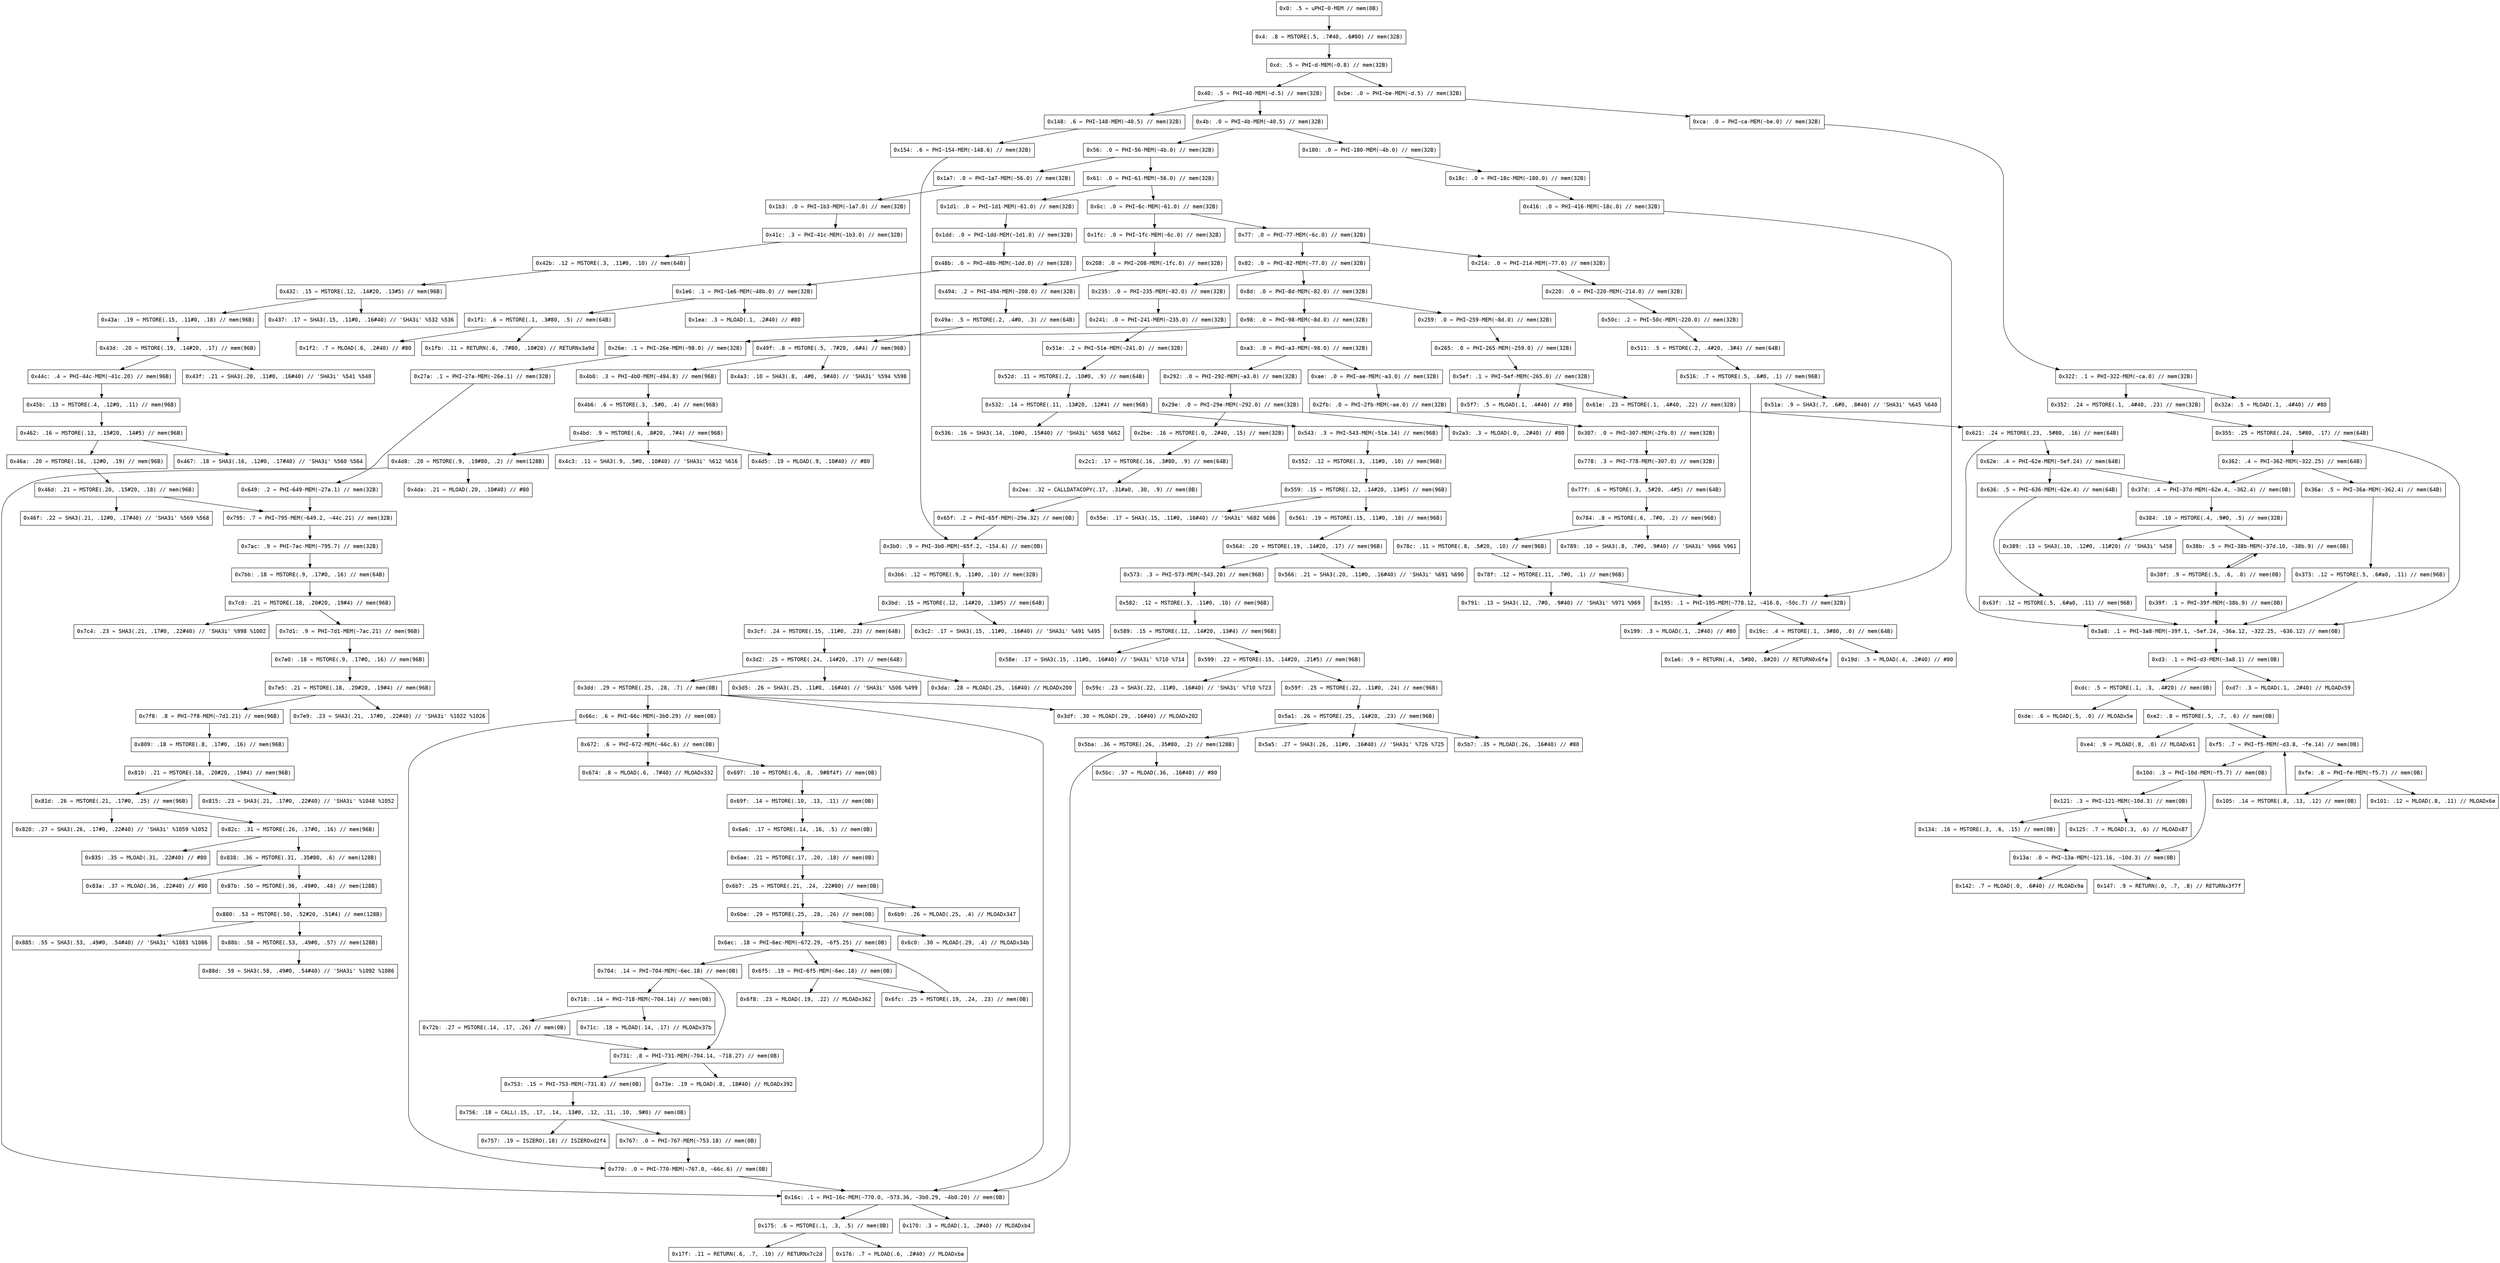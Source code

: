 
digraph G {
graph [fontname = "consolas"];
node  [fontname = "consolas"];
edge  [fontname = "consolas"];
instruction_3 [label="0x0: .5 = uPHI~0-MEM // mem(0B)", shape="record"];
instruction_2 [label="0x4: .8 = MSTORE(.5, .7#40, .6#80) // mem(32B)", shape="record"];
instruction_1280 [label="0xd: .5 = PHI~d-MEM(~0.8) // mem(32B)", shape="record"];
instruction_1281 [label="0x40: .5 = PHI~40-MEM(~d.5) // mem(32B)", shape="record"];
instruction_1250 [label="0xbe: .0 = PHI~be-MEM(~d.5) // mem(32B)", shape="record"];
instruction_1251 [label="0x148: .6 = PHI~148-MEM(~40.5) // mem(32B)", shape="record"];
instruction_1313 [label="0x4b: .0 = PHI~4b-MEM(~40.5) // mem(32B)", shape="record"];
instruction_1158 [label="0xca: .0 = PHI~ca-MEM(~be.0) // mem(32B)", shape="record"];
instruction_1172 [label="0x154: .6 = PHI~154-MEM(~148.6) // mem(32B)", shape="record"];
instruction_1282 [label="0x56: .0 = PHI~56-MEM(~4b.0) // mem(32B)", shape="record"];
instruction_1289 [label="0x180: .0 = PHI~180-MEM(~4b.0) // mem(32B)", shape="record"];
instruction_412 [label="0x322: .1 = PHI~322-MEM(~ca.0) // mem(32B)", shape="record"];
instruction_494 [label="0x3b0: .9 = PHI~3b0-MEM(~65f.2, ~154.6) // mem(0B)", shape="record"];
instruction_1252 [label="0x1a7: .0 = PHI~1a7-MEM(~56.0) // mem(32B)", shape="record"];
instruction_1314 [label="0x61: .0 = PHI~61-MEM(~56.0) // mem(32B)", shape="record"];
instruction_1259 [label="0x18c: .0 = PHI~18c-MEM(~180.0) // mem(32B)", shape="record"];
instruction_431 [label="0x352: .24 = MSTORE(.1, .4#40, .23) // mem(32B)", shape="record"];
instruction_411 [label="0x32a: .5 = MLOAD(.1, .4#40) // #80", shape="record"];
instruction_493 [label="0x3b6: .12 = MSTORE(.9, .11#0, .10) // mem(32B)", shape="record"];
instruction_1173 [label="0x1b3: .0 = PHI~1b3-MEM(~1a7.0) // mem(32B)", shape="record"];
instruction_1290 [label="0x1d1: .0 = PHI~1d1-MEM(~61.0) // mem(32B)", shape="record"];
instruction_1283 [label="0x6c: .0 = PHI~6c-MEM(~61.0) // mem(32B)", shape="record"];
instruction_1187 [label="0x416: .0 = PHI~416-MEM(~18c.0) // mem(32B)", shape="record"];
instruction_432 [label="0x355: .25 = MSTORE(.24, .5#80, .17) // mem(64B)", shape="record"];
instruction_497 [label="0x3bd: .15 = MSTORE(.12, .14#20, .13#5) // mem(64B)", shape="record"];
instruction_535 [label="0x41c: .3 = PHI~41c-MEM(~1b3.0) // mem(32B)", shape="record"];
instruction_1260 [label="0x1dd: .0 = PHI~1dd-MEM(~1d1.0) // mem(32B)", shape="record"];
instruction_1253 [label="0x1fc: .0 = PHI~1fc-MEM(~6c.0) // mem(32B)", shape="record"];
instruction_1284 [label="0x77: .0 = PHI~77-MEM(~6c.0) // mem(32B)", shape="record"];
instruction_204 [label="0x195: .1 = PHI~195-MEM(~778.12, ~416.0, ~50c.7) // mem(32B)", shape="record"];
instruction_1117 [label="0x362: .4 = PHI~362-MEM(~322.25) // mem(64B)", shape="record"];
instruction_1329 [label="0x3a8: .1 = PHI~3a8-MEM(~39f.1, ~5ef.24, ~36a.12, ~322.25, ~636.12) // mem(0B)", shape="record"];
instruction_499 [label="0x3c2: .17 = SHA3(.15, .11#0, .16#40) // 'SHA3i' %491 %495", shape="record"];
instruction_507 [label="0x3cf: .24 = MSTORE(.15, .11#0, .23) // mem(64B)", shape="record"];
instruction_534 [label="0x42b: .12 = MSTORE(.3, .11#0, .10) // mem(64B)", shape="record"];
instruction_1189 [label="0x48b: .0 = PHI~48b-MEM(~1dd.0) // mem(32B)", shape="record"];
instruction_1174 [label="0x208: .0 = PHI~208-MEM(~1fc.0) // mem(32B)", shape="record"];
instruction_1285 [label="0x82: .0 = PHI~82-MEM(~77.0) // mem(32B)", shape="record"];
instruction_1254 [label="0x214: .0 = PHI~214-MEM(~77.0) // mem(32B)", shape="record"];
instruction_206 [label="0x19c: .4 = MSTORE(.1, .3#80, .0) // mem(64B)", shape="record"];
instruction_203 [label="0x199: .3 = MLOAD(.1, .2#40) // #80", shape="record"];
instruction_449 [label="0x36a: .5 = PHI~36a-MEM(~362.4) // mem(64B)", shape="record"];
instruction_461 [label="0x37d: .4 = PHI~37d-MEM(~62e.4, ~362.4) // mem(0B)", shape="record"];
instruction_90 [label="0xd3: .1 = PHI~d3-MEM(~3a8.1) // mem(0B)", shape="record"];
instruction_508 [label="0x3d2: .25 = MSTORE(.24, .14#20, .17) // mem(64B)", shape="record"];
instruction_538 [label="0x432: .15 = MSTORE(.12, .14#20, .13#5) // mem(96B)", shape="record"];
instruction_249 [label="0x1e6: .1 = PHI~1e6-MEM(~48b.0) // mem(32B)", shape="record"];
instruction_597 [label="0x494: .2 = PHI~494-MEM(~208.0) // mem(32B)", shape="record"];
instruction_1286 [label="0x8d: .0 = PHI~8d-MEM(~82.0) // mem(32B)", shape="record"];
instruction_1255 [label="0x235: .0 = PHI~235-MEM(~82.0) // mem(32B)", shape="record"];
instruction_1175 [label="0x220: .0 = PHI~220-MEM(~214.0) // mem(32B)", shape="record"];
instruction_211 [label="0x1a6: .9 = RETURN(.4, .5#80, .8#20) // RETURN0x6fa", shape="record"];
instruction_207 [label="0x19d: .5 = MLOAD(.4, .2#40) // #80", shape="record"];
instruction_448 [label="0x373: .12 = MSTORE(.5, .6#a0, .11) // mem(96B)", shape="record"];
instruction_460 [label="0x384: .10 = MSTORE(.4, .9#0, .5) // mem(32B)", shape="record"];
instruction_92 [label="0xdc: .5 = MSTORE(.1, .3, .4#20) // mem(0B)", shape="record"];
instruction_89 [label="0xd7: .3 = MLOAD(.1, .2#40) // MLOADx59", shape="record"];
instruction_509 [label="0x3d5: .26 = SHA3(.25, .11#0, .16#40) // 'SHA3i' %506 %499", shape="record"];
instruction_512 [label="0x3da: .28 = MLOAD(.25, .16#40) // MLOADx200", shape="record"];
instruction_513 [label="0x3dd: .29 = MSTORE(.25, .28, .7) // mem(0B)", shape="record"];
instruction_542 [label="0x43a: .19 = MSTORE(.15, .11#0, .18) // mem(96B)", shape="record"];
instruction_540 [label="0x437: .17 = SHA3(.15, .11#0, .16#40) // 'SHA3i' %532 %536", shape="record"];
instruction_253 [label="0x1f1: .6 = MSTORE(.1, .3#80, .5) // mem(64B)", shape="record"];
instruction_248 [label="0x1ea: .3 = MLOAD(.1, .2#40) // #80", shape="record"];
instruction_596 [label="0x49a: .5 = MSTORE(.2, .4#0, .3) // mem(64B)", shape="record"];
instruction_1256 [label="0x259: .0 = PHI~259-MEM(~8d.0) // mem(32B)", shape="record"];
instruction_1287 [label="0x98: .0 = PHI~98-MEM(~8d.0) // mem(32B)", shape="record"];
instruction_1176 [label="0x241: .0 = PHI~241-MEM(~235.0) // mem(32B)", shape="record"];
instruction_643 [label="0x50c: .2 = PHI~50c-MEM(~220.0) // mem(32B)", shape="record"];
instruction_469 [label="0x38b: .5 = PHI~38b-MEM(~37d.10, ~38b.9) // mem(0B)", shape="record"];
instruction_464 [label="0x389: .13 = SHA3(.10, .12#0, .11#20) // 'SHA3i' %458", shape="record"];
instruction_94 [label="0xde: .6 = MLOAD(.5, .0) // MLOADx5e", shape="record"];
instruction_96 [label="0xe2: .8 = MSTORE(.5, .7, .6) // mem(0B)", shape="record"];
instruction_514 [label="0x3df: .30 = MLOAD(.29, .16#40) // MLOADx202", shape="record"];
instruction_1125 [label="0x66c: .6 = PHI~66c-MEM(~3b0.29) // mem(0B)", shape="record"];
instruction_181 [label="0x16c: .1 = PHI~16c-MEM(~770.0, ~573.36, ~3b0.29, ~4b0.20) // mem(0B)", shape="record"];
instruction_543 [label="0x43d: .20 = MSTORE(.19, .14#20, .17) // mem(96B)", shape="record"];
instruction_258 [label="0x1fb: .11 = RETURN(.6, .7#80, .10#20) // RETURNx3a9d", shape="record"];
instruction_254 [label="0x1f2: .7 = MLOAD(.6, .2#40) // #80", shape="record"];
instruction_600 [label="0x49f: .8 = MSTORE(.5, .7#20, .6#4) // mem(96B)", shape="record"];
instruction_1177 [label="0x265: .0 = PHI~265-MEM(~259.0) // mem(32B)", shape="record"];
instruction_1257 [label="0xa3: .0 = PHI~a3-MEM(~98.0) // mem(32B)", shape="record"];
instruction_1322 [label="0x26e: .1 = PHI~26e-MEM(~98.0) // mem(32B)", shape="record"];
instruction_661 [label="0x51e: .2 = PHI~51e-MEM(~241.0) // mem(32B)", shape="record"];
instruction_642 [label="0x511: .5 = MSTORE(.2, .4#20, .3#4) // mem(64B)", shape="record"];
instruction_468 [label="0x38f: .9 = MSTORE(.5, .6, .8) // mem(0B)", shape="record"];
instruction_1109 [label="0xf5: .7 = PHI~f5-MEM(~d3.8, ~fe.14) // mem(0B)", shape="record"];
instruction_97 [label="0xe4: .9 = MLOAD(.8, .0) // MLOADx61", shape="record"];
instruction_819 [label="0x672: .6 = PHI~672-MEM(~66c.6) // mem(0B)", shape="record"];
instruction_1350 [label="0x770: .0 = PHI~770-MEM(~767.0, ~66c.6) // mem(0B)", shape="record"];
instruction_185 [label="0x175: .6 = MSTORE(.1, .3, .5) // mem(0B)", shape="record"];
instruction_180 [label="0x170: .3 = MLOAD(.1, .2#40) // MLOADxb4", shape="record"];
instruction_544 [label="0x43f: .21 = SHA3(.20, .11#0, .16#40) // 'SHA3i' %541 %540", shape="record"];
instruction_563 [label="0x44c: .4 = PHI~44c-MEM(~41c.20) // mem(96B)", shape="record"];
instruction_615 [label="0x4b0: .3 = PHI~4b0-MEM(~494.8) // mem(96B)", shape="record"];
instruction_602 [label="0x4a3: .10 = SHA3(.8, .4#0, .9#40) // 'SHA3i' %594 %598", shape="record"];
instruction_752 [label="0x5ef: .1 = PHI~5ef-MEM(~265.0) // mem(32B)", shape="record"];
instruction_1178 [label="0x292: .0 = PHI~292-MEM(~a3.0) // mem(32B)", shape="record"];
instruction_1288 [label="0xae: .0 = PHI~ae-MEM(~a3.0) // mem(32B)", shape="record"];
instruction_1305 [label="0x27a: .1 = PHI~27a-MEM(~26e.1) // mem(32B)", shape="record"];
instruction_660 [label="0x52d: .11 = MSTORE(.2, .10#0, .9) // mem(64B)", shape="record"];
instruction_646 [label="0x516: .7 = MSTORE(.5, .6#0, .1) // mem(96B)", shape="record"];
instruction_1346 [label="0x39f: .1 = PHI~39f-MEM(~38b.9) // mem(0B)", shape="record"];
instruction_1111 [label="0x10d: .3 = PHI~10d-MEM(~f5.7) // mem(0B)", shape="record"];
instruction_111 [label="0xfe: .8 = PHI~fe-MEM(~f5.7) // mem(0B)", shape="record"];
instruction_818 [label="0x674: .8 = MLOAD(.6, .7#40) // MLOADx332", shape="record"];
instruction_821 [label="0x697: .10 = MSTORE(.6, .8, .9#8f4f) // mem(0B)", shape="record"];
instruction_190 [label="0x17f: .11 = RETURN(.6, .7, .10) // RETURNx7c2d", shape="record"];
instruction_186 [label="0x176: .7 = MLOAD(.6, .2#40) // MLOADxba", shape="record"];
instruction_562 [label="0x45b: .13 = MSTORE(.4, .12#0, .11) // mem(96B)", shape="record"];
instruction_614 [label="0x4b6: .6 = MSTORE(.3, .5#0, .4) // mem(96B)", shape="record"];
instruction_751 [label="0x5f7: .5 = MLOAD(.1, .4#40) // #80", shape="record"];
instruction_770 [label="0x61e: .23 = MSTORE(.1, .4#40, .22) // mem(32B)", shape="record"];
instruction_354 [label="0x29e: .0 = PHI~29e-MEM(~292.0) // mem(32B)", shape="record"];
instruction_1258 [label="0x2fb: .0 = PHI~2fb-MEM(~ae.0) // mem(32B)", shape="record"];
instruction_1269 [label="0x649: .2 = PHI~649-MEM(~27a.1) // mem(32B)", shape="record"];
instruction_664 [label="0x532: .14 = MSTORE(.11, .13#20, .12#4) // mem(96B)", shape="record"];
instruction_648 [label="0x51a: .9 = SHA3(.7, .6#0, .8#40) // 'SHA3i' %645 %640", shape="record"];
instruction_155 [label="0x13a: .0 = PHI~13a-MEM(~121.16, ~10d.3) // mem(0B)", shape="record"];
instruction_136 [label="0x121: .3 = PHI~121-MEM(~10d.3) // mem(0B)", shape="record"];
instruction_110 [label="0x101: .12 = MLOAD(.8, .11) // MLOADx6e", shape="record"];
instruction_114 [label="0x105: .14 = MSTORE(.8, .13, .12) // mem(0B)", shape="record"];
instruction_825 [label="0x69f: .14 = MSTORE(.10, .13, .11) // mem(0B)", shape="record"];
instruction_566 [label="0x462: .16 = MSTORE(.13, .15#20, .14#5) // mem(96B)", shape="record"];
instruction_618 [label="0x4bd: .9 = MSTORE(.6, .8#20, .7#4) // mem(96B)", shape="record"];
instruction_771 [label="0x621: .24 = MSTORE(.23, .5#80, .16) // mem(64B)", shape="record"];
instruction_353 [label="0x2a3: .3 = MLOAD(.0, .2#40) // #80", shape="record"];
instruction_367 [label="0x2be: .16 = MSTORE(.0, .2#40, .15) // mem(32B)", shape="record"];
instruction_1179 [label="0x307: .0 = PHI~307-MEM(~2fb.0) // mem(32B)", shape="record"];
instruction_1238 [label="0x795: .7 = PHI~795-MEM(~649.2, ~44c.21) // mem(32B)", shape="record"];
instruction_666 [label="0x536: .16 = SHA3(.14, .10#0, .15#40) // 'SHA3i' %658 %662", shape="record"];
instruction_685 [label="0x543: .3 = PHI~543-MEM(~51e.14) // mem(96B)", shape="record"];
instruction_154 [label="0x142: .7 = MLOAD(.0, .6#40) // MLOADx9a", shape="record"];
instruction_157 [label="0x147: .9 = RETURN(.0, .7, .8) // RETURNx3f7f", shape="record"];
instruction_145 [label="0x134: .16 = MSTORE(.3, .6, .15) // mem(0B)", shape="record"];
instruction_135 [label="0x125: .7 = MLOAD(.3, .6) // MLOADx87", shape="record"];
instruction_829 [label="0x6a6: .17 = MSTORE(.14, .16, .5) // mem(0B)", shape="record"];
instruction_570 [label="0x46a: .20 = MSTORE(.16, .12#0, .19) // mem(96B)", shape="record"];
instruction_568 [label="0x467: .18 = SHA3(.16, .12#0, .17#40) // 'SHA3i' %560 %564", shape="record"];
instruction_629 [label="0x4d5: .19 = MLOAD(.9, .10#40) // #80", shape="record"];
instruction_630 [label="0x4d8: .20 = MSTORE(.9, .19#80, .2) // mem(128B)", shape="record"];
instruction_620 [label="0x4c3: .11 = SHA3(.9, .5#0, .10#40) // 'SHA3i' %612 %616", shape="record"];
instruction_1124 [label="0x62e: .4 = PHI~62e-MEM(~5ef.24) // mem(64B)", shape="record"];
instruction_368 [label="0x2c1: .17 = MSTORE(.16, .3#80, .9) // mem(64B)", shape="record"];
instruction_964 [label="0x778: .3 = PHI~778-MEM(~307.0) // mem(32B)", shape="record"];
instruction_1001 [label="0x7ac: .9 = PHI~7ac-MEM(~795.7) // mem(32B)", shape="record"];
instruction_684 [label="0x552: .12 = MSTORE(.3, .11#0, .10) // mem(96B)", shape="record"];
instruction_833 [label="0x6ae: .21 = MSTORE(.17, .20, .18) // mem(0B)", shape="record"];
instruction_571 [label="0x46d: .21 = MSTORE(.20, .15#20, .18) // mem(96B)", shape="record"];
instruction_631 [label="0x4da: .21 = MLOAD(.20, .10#40) // #80", shape="record"];
instruction_788 [label="0x636: .5 = PHI~636-MEM(~62e.4) // mem(64B)", shape="record"];
instruction_383 [label="0x2ea: .32 = CALLDATACOPY(.17, .31#a0, .30, .9) // mem(0B)", shape="record"];
instruction_963 [label="0x77f: .6 = MSTORE(.3, .5#20, .4#5) // mem(64B)", shape="record"];
instruction_1000 [label="0x7bb: .18 = MSTORE(.9, .17#0, .16) // mem(64B)", shape="record"];
instruction_688 [label="0x559: .15 = MSTORE(.12, .14#20, .13#5) // mem(96B)", shape="record"];
instruction_837 [label="0x6b7: .25 = MSTORE(.21, .24, .22#80) // mem(0B)", shape="record"];
instruction_572 [label="0x46f: .22 = SHA3(.21, .12#0, .17#40) // 'SHA3i' %569 %568", shape="record"];
instruction_787 [label="0x63f: .12 = MSTORE(.5, .6#a0, .11) // mem(96B)", shape="record"];
instruction_1203 [label="0x65f: .2 = PHI~65f-MEM(~29e.32) // mem(0B)", shape="record"];
instruction_967 [label="0x784: .8 = MSTORE(.6, .7#0, .2) // mem(96B)", shape="record"];
instruction_1004 [label="0x7c0: .21 = MSTORE(.18, .20#20, .19#4) // mem(96B)", shape="record"];
instruction_690 [label="0x55e: .17 = SHA3(.15, .11#0, .16#40) // 'SHA3i' %682 %686", shape="record"];
instruction_692 [label="0x561: .19 = MSTORE(.15, .11#0, .18) // mem(96B)", shape="record"];
instruction_842 [label="0x6be: .29 = MSTORE(.25, .28, .26) // mem(0B)", shape="record"];
instruction_839 [label="0x6b9: .26 = MLOAD(.25, .4) // MLOADx347", shape="record"];
instruction_970 [label="0x78c: .11 = MSTORE(.8, .5#20, .10) // mem(96B)", shape="record"];
instruction_969 [label="0x789: .10 = SHA3(.8, .7#0, .9#40) // 'SHA3i' %966 %961", shape="record"];
instruction_1006 [label="0x7c4: .23 = SHA3(.21, .17#0, .22#40) // 'SHA3i' %998 %1002", shape="record"];
instruction_1025 [label="0x7d1: .9 = PHI~7d1-MEM(~7ac.21) // mem(96B)", shape="record"];
instruction_693 [label="0x564: .20 = MSTORE(.19, .14#20, .17) // mem(96B)", shape="record"];
instruction_1130 [label="0x6ec: .18 = PHI~6ec-MEM(~672.29, ~6f5.25) // mem(0B)", shape="record"];
instruction_843 [label="0x6c0: .30 = MLOAD(.29, .4) // MLOADx34b", shape="record"];
instruction_972 [label="0x78f: .12 = MSTORE(.11, .7#0, .1) // mem(96B)", shape="record"];
instruction_1024 [label="0x7e0: .18 = MSTORE(.9, .17#0, .16) // mem(96B)", shape="record"];
instruction_694 [label="0x566: .21 = SHA3(.20, .11#0, .16#40) // 'SHA3i' %691 %690", shape="record"];
instruction_713 [label="0x573: .3 = PHI~573-MEM(~543.20) // mem(96B)", shape="record"];
instruction_867 [label="0x6f5: .19 = PHI~6f5-MEM(~6ec.18) // mem(0B)", shape="record"];
instruction_1132 [label="0x704: .14 = PHI~704-MEM(~6ec.18) // mem(0B)", shape="record"];
instruction_973 [label="0x791: .13 = SHA3(.12, .7#0, .9#40) // 'SHA3i' %971 %969", shape="record"];
instruction_1028 [label="0x7e5: .21 = MSTORE(.18, .20#20, .19#4) // mem(96B)", shape="record"];
instruction_712 [label="0x582: .12 = MSTORE(.3, .11#0, .10) // mem(96B)", shape="record"];
instruction_870 [label="0x6fc: .25 = MSTORE(.19, .24, .23) // mem(0B)", shape="record"];
instruction_866 [label="0x6f8: .23 = MLOAD(.19, .22) // MLOADx362", shape="record"];
instruction_892 [label="0x718: .14 = PHI~718-MEM(~704.14) // mem(0B)", shape="record"];
instruction_915 [label="0x731: .8 = PHI~731-MEM(~704.14, ~718.27) // mem(0B)", shape="record"];
instruction_1051 [label="0x7f8: .8 = PHI~7f8-MEM(~7d1.21) // mem(96B)", shape="record"];
instruction_1030 [label="0x7e9: .23 = SHA3(.21, .17#0, .22#40) // 'SHA3i' %1022 %1026", shape="record"];
instruction_716 [label="0x589: .15 = MSTORE(.12, .14#20, .13#4) // mem(96B)", shape="record"];
instruction_891 [label="0x71c: .18 = MLOAD(.14, .17) // MLOADx37b", shape="record"];
instruction_901 [label="0x72b: .27 = MSTORE(.14, .17, .26) // mem(0B)", shape="record"];
instruction_930 [label="0x753: .15 = PHI~753-MEM(~731.8) // mem(0B)", shape="record"];
instruction_914 [label="0x73e: .19 = MLOAD(.8, .18#40) // MLOADx392", shape="record"];
instruction_1050 [label="0x809: .18 = MSTORE(.8, .17#0, .16) // mem(96B)", shape="record"];
instruction_718 [label="0x58e: .17 = SHA3(.15, .11#0, .16#40) // 'SHA3i' %710 %714", shape="record"];
instruction_724 [label="0x599: .22 = MSTORE(.15, .14#20, .21#5) // mem(96B)", shape="record"];
instruction_929 [label="0x756: .18 = CALL(.15, .17, .14, .13#0, .12, .11, .10, .9#0) // mem(0B)", shape="record"];
instruction_1054 [label="0x810: .21 = MSTORE(.18, .20#20, .19#4) // mem(96B)", shape="record"];
instruction_725 [label="0x59c: .23 = SHA3(.22, .11#0, .16#40) // 'SHA3i' %710 %723", shape="record"];
instruction_727 [label="0x59f: .25 = MSTORE(.22, .11#0, .24) // mem(96B)", shape="record"];
instruction_937 [label="0x757: .19 = ISZERO(.18) // ISZEROxd2f4", shape="record"];
instruction_1359 [label="0x767: .0 = PHI~767-MEM(~753.18) // mem(0B)", shape="record"];
instruction_1060 [label="0x81d: .26 = MSTORE(.21, .17#0, .25) // mem(96B)", shape="record"];
instruction_1056 [label="0x815: .23 = SHA3(.21, .17#0, .22#40) // 'SHA3i' %1048 %1052", shape="record"];
instruction_728 [label="0x5a1: .26 = MSTORE(.25, .14#20, .23) // mem(96B)", shape="record"];
instruction_1066 [label="0x82c: .31 = MSTORE(.26, .17#0, .16) // mem(96B)", shape="record"];
instruction_1061 [label="0x820: .27 = SHA3(.26, .17#0, .22#40) // 'SHA3i' %1059 %1052", shape="record"];
instruction_729 [label="0x5a5: .27 = SHA3(.26, .11#0, .16#40) // 'SHA3i' %726 %725", shape="record"];
instruction_737 [label="0x5b7: .35 = MLOAD(.26, .16#40) // #80", shape="record"];
instruction_738 [label="0x5ba: .36 = MSTORE(.26, .35#80, .2) // mem(128B)", shape="record"];
instruction_1071 [label="0x838: .36 = MSTORE(.31, .35#80, .6) // mem(128B)", shape="record"];
instruction_1070 [label="0x835: .35 = MLOAD(.31, .22#40) // #80", shape="record"];
instruction_739 [label="0x5bc: .37 = MLOAD(.36, .16#40) // #80", shape="record"];
instruction_1072 [label="0x83a: .37 = MLOAD(.36, .22#40) // #80", shape="record"];
instruction_1085 [label="0x87b: .50 = MSTORE(.36, .49#0, .48) // mem(128B)", shape="record"];
instruction_1088 [label="0x880: .53 = MSTORE(.50, .52#20, .51#4) // mem(128B)", shape="record"];
instruction_1093 [label="0x88b: .58 = MSTORE(.53, .49#0, .57) // mem(128B)", shape="record"];
instruction_1090 [label="0x885: .55 = SHA3(.53, .49#0, .54#40) // 'SHA3i' %1083 %1086", shape="record"];
instruction_1094 [label="0x88d: .59 = SHA3(.58, .49#0, .54#40) // 'SHA3i' %1092 %1086", shape="record"];
instruction_3 -> instruction_2
instruction_2 -> instruction_1280
instruction_1280 -> instruction_1281
instruction_1280 -> instruction_1250
instruction_1281 -> instruction_1251
instruction_1281 -> instruction_1313
instruction_1250 -> instruction_1158
instruction_1251 -> instruction_1172
instruction_1313 -> instruction_1282
instruction_1313 -> instruction_1289
instruction_1158 -> instruction_412
instruction_1172 -> instruction_494
instruction_1282 -> instruction_1252
instruction_1282 -> instruction_1314
instruction_1289 -> instruction_1259
instruction_412 -> instruction_431
instruction_412 -> instruction_411
instruction_494 -> instruction_493
instruction_1252 -> instruction_1173
instruction_1314 -> instruction_1290
instruction_1314 -> instruction_1283
instruction_1259 -> instruction_1187
instruction_431 -> instruction_432
instruction_493 -> instruction_497
instruction_1173 -> instruction_535
instruction_1290 -> instruction_1260
instruction_1283 -> instruction_1253
instruction_1283 -> instruction_1284
instruction_1187 -> instruction_204
instruction_432 -> instruction_1117
instruction_432 -> instruction_1329
instruction_497 -> instruction_499
instruction_497 -> instruction_507
instruction_535 -> instruction_534
instruction_1260 -> instruction_1189
instruction_1253 -> instruction_1174
instruction_1284 -> instruction_1285
instruction_1284 -> instruction_1254
instruction_204 -> instruction_206
instruction_204 -> instruction_203
instruction_1117 -> instruction_449
instruction_1117 -> instruction_461
instruction_1329 -> instruction_90
instruction_507 -> instruction_508
instruction_534 -> instruction_538
instruction_1189 -> instruction_249
instruction_1174 -> instruction_597
instruction_1285 -> instruction_1286
instruction_1285 -> instruction_1255
instruction_1254 -> instruction_1175
instruction_206 -> instruction_211
instruction_206 -> instruction_207
instruction_449 -> instruction_448
instruction_461 -> instruction_460
instruction_90 -> instruction_92
instruction_90 -> instruction_89
instruction_508 -> instruction_509
instruction_508 -> instruction_512
instruction_508 -> instruction_513
instruction_538 -> instruction_542
instruction_538 -> instruction_540
instruction_249 -> instruction_253
instruction_249 -> instruction_248
instruction_597 -> instruction_596
instruction_1286 -> instruction_1256
instruction_1286 -> instruction_1287
instruction_1255 -> instruction_1176
instruction_1175 -> instruction_643
instruction_448 -> instruction_1329
instruction_460 -> instruction_469
instruction_460 -> instruction_464
instruction_92 -> instruction_94
instruction_92 -> instruction_96
instruction_513 -> instruction_514
instruction_513 -> instruction_1125
instruction_513 -> instruction_181
instruction_542 -> instruction_543
instruction_253 -> instruction_258
instruction_253 -> instruction_254
instruction_596 -> instruction_600
instruction_1256 -> instruction_1177
instruction_1287 -> instruction_1257
instruction_1287 -> instruction_1322
instruction_1176 -> instruction_661
instruction_643 -> instruction_642
instruction_469 -> instruction_468
instruction_96 -> instruction_1109
instruction_96 -> instruction_97
instruction_1125 -> instruction_819
instruction_1125 -> instruction_1350
instruction_181 -> instruction_185
instruction_181 -> instruction_180
instruction_543 -> instruction_544
instruction_543 -> instruction_563
instruction_600 -> instruction_615
instruction_600 -> instruction_602
instruction_1177 -> instruction_752
instruction_1257 -> instruction_1178
instruction_1257 -> instruction_1288
instruction_1322 -> instruction_1305
instruction_661 -> instruction_660
instruction_642 -> instruction_646
instruction_468 -> instruction_469
instruction_468 -> instruction_1346
instruction_1109 -> instruction_1111
instruction_1109 -> instruction_111
instruction_819 -> instruction_818
instruction_819 -> instruction_821
instruction_1350 -> instruction_181
instruction_185 -> instruction_190
instruction_185 -> instruction_186
instruction_563 -> instruction_562
instruction_615 -> instruction_614
instruction_752 -> instruction_751
instruction_752 -> instruction_770
instruction_1178 -> instruction_354
instruction_1288 -> instruction_1258
instruction_1305 -> instruction_1269
instruction_660 -> instruction_664
instruction_646 -> instruction_204
instruction_646 -> instruction_648
instruction_1346 -> instruction_1329
instruction_1111 -> instruction_155
instruction_1111 -> instruction_136
instruction_111 -> instruction_110
instruction_111 -> instruction_114
instruction_821 -> instruction_825
instruction_562 -> instruction_566
instruction_614 -> instruction_618
instruction_770 -> instruction_771
instruction_354 -> instruction_353
instruction_354 -> instruction_367
instruction_1258 -> instruction_1179
instruction_1269 -> instruction_1238
instruction_664 -> instruction_666
instruction_664 -> instruction_685
instruction_155 -> instruction_154
instruction_155 -> instruction_157
instruction_136 -> instruction_145
instruction_136 -> instruction_135
instruction_114 -> instruction_1109
instruction_825 -> instruction_829
instruction_566 -> instruction_570
instruction_566 -> instruction_568
instruction_618 -> instruction_629
instruction_618 -> instruction_630
instruction_618 -> instruction_620
instruction_771 -> instruction_1124
instruction_771 -> instruction_1329
instruction_367 -> instruction_368
instruction_1179 -> instruction_964
instruction_1238 -> instruction_1001
instruction_685 -> instruction_684
instruction_145 -> instruction_155
instruction_829 -> instruction_833
instruction_570 -> instruction_571
instruction_630 -> instruction_181
instruction_630 -> instruction_631
instruction_1124 -> instruction_461
instruction_1124 -> instruction_788
instruction_368 -> instruction_383
instruction_964 -> instruction_963
instruction_1001 -> instruction_1000
instruction_684 -> instruction_688
instruction_833 -> instruction_837
instruction_571 -> instruction_572
instruction_571 -> instruction_1238
instruction_788 -> instruction_787
instruction_383 -> instruction_1203
instruction_963 -> instruction_967
instruction_1000 -> instruction_1004
instruction_688 -> instruction_690
instruction_688 -> instruction_692
instruction_837 -> instruction_842
instruction_837 -> instruction_839
instruction_787 -> instruction_1329
instruction_1203 -> instruction_494
instruction_967 -> instruction_970
instruction_967 -> instruction_969
instruction_1004 -> instruction_1006
instruction_1004 -> instruction_1025
instruction_692 -> instruction_693
instruction_842 -> instruction_1130
instruction_842 -> instruction_843
instruction_970 -> instruction_972
instruction_1025 -> instruction_1024
instruction_693 -> instruction_694
instruction_693 -> instruction_713
instruction_1130 -> instruction_867
instruction_1130 -> instruction_1132
instruction_972 -> instruction_973
instruction_972 -> instruction_204
instruction_1024 -> instruction_1028
instruction_713 -> instruction_712
instruction_867 -> instruction_870
instruction_867 -> instruction_866
instruction_1132 -> instruction_892
instruction_1132 -> instruction_915
instruction_1028 -> instruction_1051
instruction_1028 -> instruction_1030
instruction_712 -> instruction_716
instruction_870 -> instruction_1130
instruction_892 -> instruction_891
instruction_892 -> instruction_901
instruction_915 -> instruction_930
instruction_915 -> instruction_914
instruction_1051 -> instruction_1050
instruction_716 -> instruction_718
instruction_716 -> instruction_724
instruction_901 -> instruction_915
instruction_930 -> instruction_929
instruction_1050 -> instruction_1054
instruction_724 -> instruction_725
instruction_724 -> instruction_727
instruction_929 -> instruction_937
instruction_929 -> instruction_1359
instruction_1054 -> instruction_1060
instruction_1054 -> instruction_1056
instruction_727 -> instruction_728
instruction_1359 -> instruction_1350
instruction_1060 -> instruction_1066
instruction_1060 -> instruction_1061
instruction_728 -> instruction_729
instruction_728 -> instruction_737
instruction_728 -> instruction_738
instruction_1066 -> instruction_1071
instruction_1066 -> instruction_1070
instruction_738 -> instruction_739
instruction_738 -> instruction_181
instruction_1071 -> instruction_1072
instruction_1071 -> instruction_1085
instruction_1085 -> instruction_1088
instruction_1088 -> instruction_1093
instruction_1088 -> instruction_1090
instruction_1093 -> instruction_1094
}
